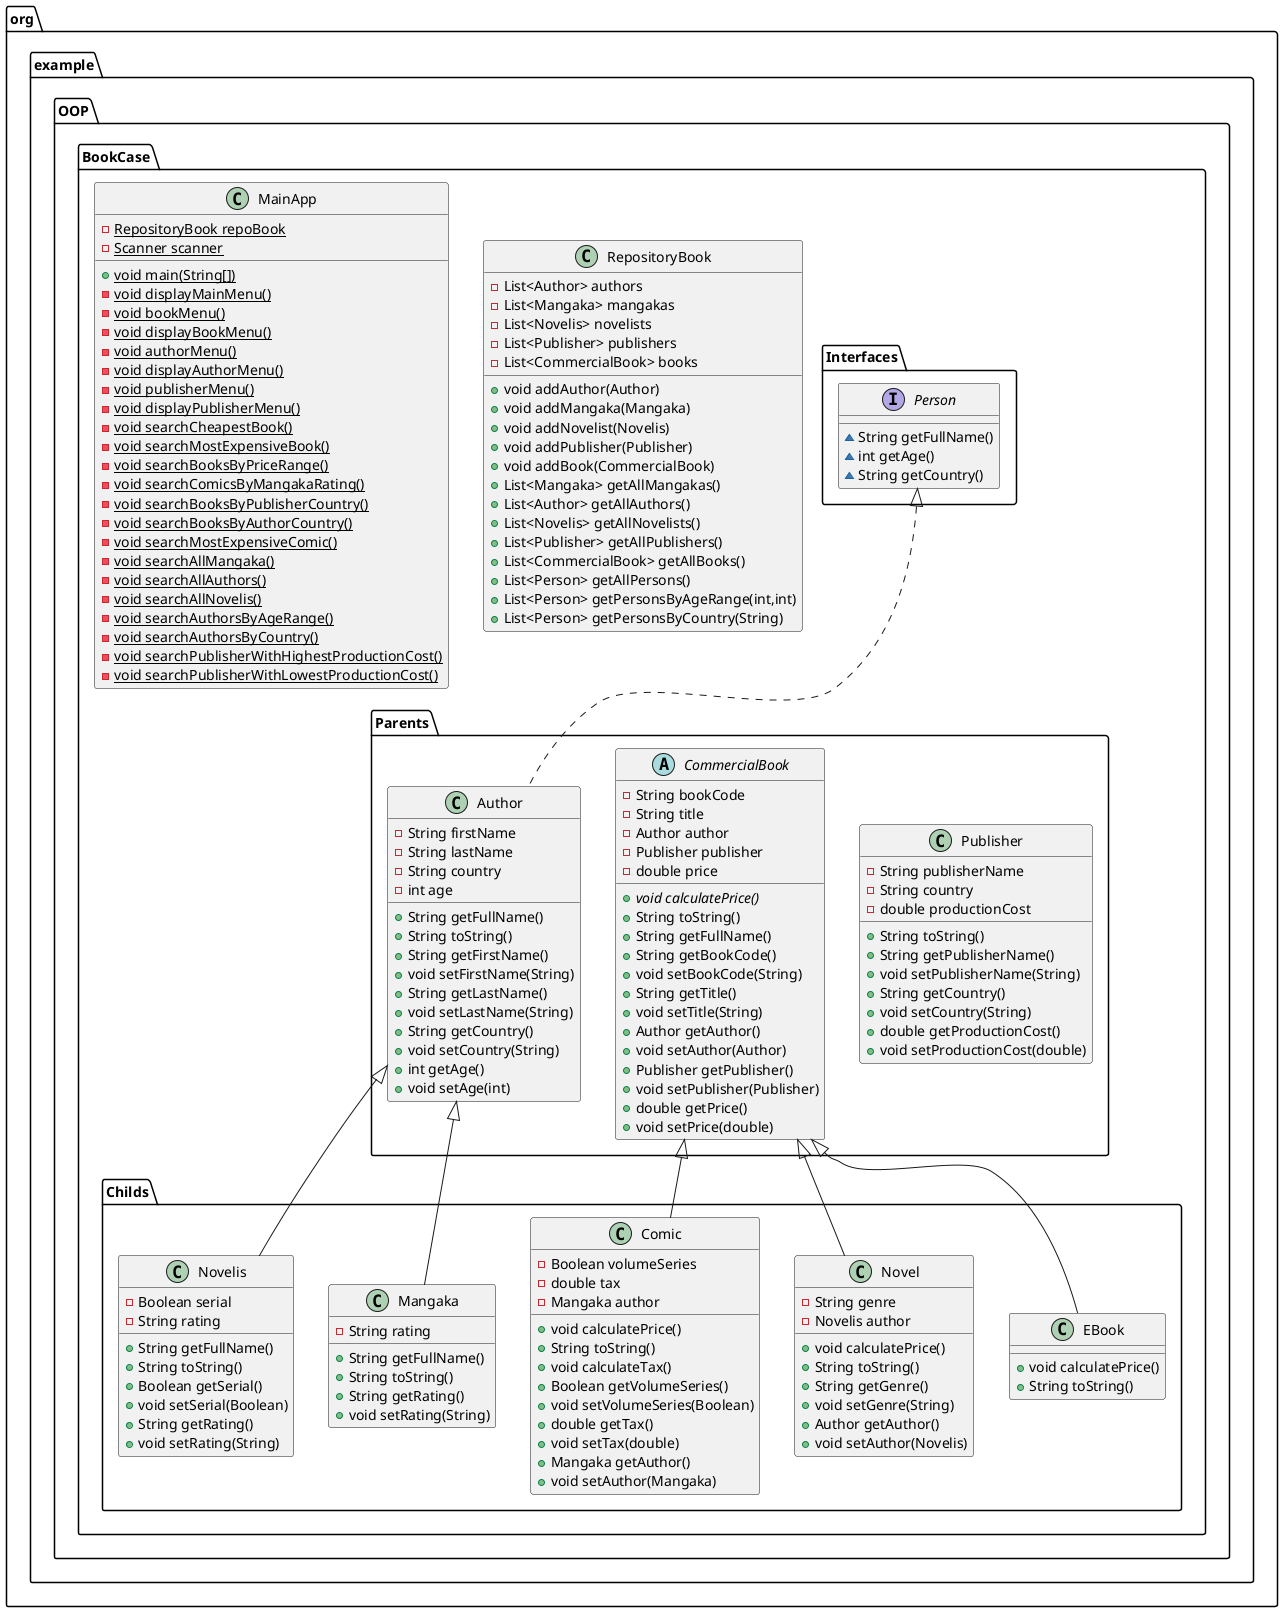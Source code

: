 @startuml
class org.example.OOP.BookCase.Childs.Comic {
- Boolean volumeSeries
- double tax
- Mangaka author
+ void calculatePrice()
+ String toString()
+ void calculateTax()
+ Boolean getVolumeSeries()
+ void setVolumeSeries(Boolean)
+ double getTax()
+ void setTax(double)
+ Mangaka getAuthor()
+ void setAuthor(Mangaka)
}
class org.example.OOP.BookCase.Childs.Novelis {
- Boolean serial
- String rating
+ String getFullName()
+ String toString()
+ Boolean getSerial()
+ void setSerial(Boolean)
+ String getRating()
+ void setRating(String)
}
class org.example.OOP.BookCase.Childs.EBook {
+ void calculatePrice()
+ String toString()
}
class org.example.OOP.BookCase.Parents.Publisher {
- String publisherName
- String country
- double productionCost
+ String toString()
+ String getPublisherName()
+ void setPublisherName(String)
+ String getCountry()
+ void setCountry(String)
+ double getProductionCost()
+ void setProductionCost(double)
}
class org.example.OOP.BookCase.RepositoryBook {
- List<Author> authors
- List<Mangaka> mangakas
- List<Novelis> novelists
- List<Publisher> publishers
- List<CommercialBook> books
+ void addAuthor(Author)
+ void addMangaka(Mangaka)
+ void addNovelist(Novelis)
+ void addPublisher(Publisher)
+ void addBook(CommercialBook)
+ List<Mangaka> getAllMangakas()
+ List<Author> getAllAuthors()
+ List<Novelis> getAllNovelists()
+ List<Publisher> getAllPublishers()
+ List<CommercialBook> getAllBooks()
+ List<Person> getAllPersons()
+ List<Person> getPersonsByAgeRange(int,int)
+ List<Person> getPersonsByCountry(String)
}
class org.example.OOP.BookCase.Childs.Novel {
- String genre
- Novelis author
+ void calculatePrice()
+ String toString()
+ String getGenre()
+ void setGenre(String)
+ Author getAuthor()
+ void setAuthor(Novelis)
}
class org.example.OOP.BookCase.Childs.Mangaka {
- String rating
+ String getFullName()
+ String toString()
+ String getRating()
+ void setRating(String)
}
abstract class org.example.OOP.BookCase.Parents.CommercialBook {
- String bookCode
- String title
- Author author
- Publisher publisher
- double price
+ {abstract}void calculatePrice()
+ String toString()
+ String getFullName()
+ String getBookCode()
+ void setBookCode(String)
+ String getTitle()
+ void setTitle(String)
+ Author getAuthor()
+ void setAuthor(Author)
+ Publisher getPublisher()
+ void setPublisher(Publisher)
+ double getPrice()
+ void setPrice(double)
}
class org.example.OOP.BookCase.MainApp {
- {static} RepositoryBook repoBook
- {static} Scanner scanner
+ {static} void main(String[])
- {static} void displayMainMenu()
- {static} void bookMenu()
- {static} void displayBookMenu()
- {static} void authorMenu()
- {static} void displayAuthorMenu()
- {static} void publisherMenu()
- {static} void displayPublisherMenu()
- {static} void searchCheapestBook()
- {static} void searchMostExpensiveBook()
- {static} void searchBooksByPriceRange()
- {static} void searchComicsByMangakaRating()
- {static} void searchBooksByPublisherCountry()
- {static} void searchBooksByAuthorCountry()
- {static} void searchMostExpensiveComic()
- {static} void searchAllMangaka()
- {static} void searchAllAuthors()
- {static} void searchAllNovelis()
- {static} void searchAuthorsByAgeRange()
- {static} void searchAuthorsByCountry()
- {static} void searchPublisherWithHighestProductionCost()
- {static} void searchPublisherWithLowestProductionCost()
}
interface org.example.OOP.BookCase.Interfaces.Person {
~ String getFullName()
~ int getAge()
~ String getCountry()
}
class org.example.OOP.BookCase.Parents.Author {
- String firstName
- String lastName
- String country
- int age
+ String getFullName()
+ String toString()
+ String getFirstName()
+ void setFirstName(String)
+ String getLastName()
+ void setLastName(String)
+ String getCountry()
+ void setCountry(String)
+ int getAge()
+ void setAge(int)
}


org.example.OOP.BookCase.Parents.CommercialBook <|-- org.example.OOP.BookCase.Childs.Comic
org.example.OOP.BookCase.Parents.Author <|-- org.example.OOP.BookCase.Childs.Novelis
org.example.OOP.BookCase.Parents.CommercialBook <|-- org.example.OOP.BookCase.Childs.EBook
org.example.OOP.BookCase.Parents.CommercialBook <|-- org.example.OOP.BookCase.Childs.Novel
org.example.OOP.BookCase.Parents.Author <|-- org.example.OOP.BookCase.Childs.Mangaka
org.example.OOP.BookCase.Interfaces.Person <|.. org.example.OOP.BookCase.Parents.Author
@enduml